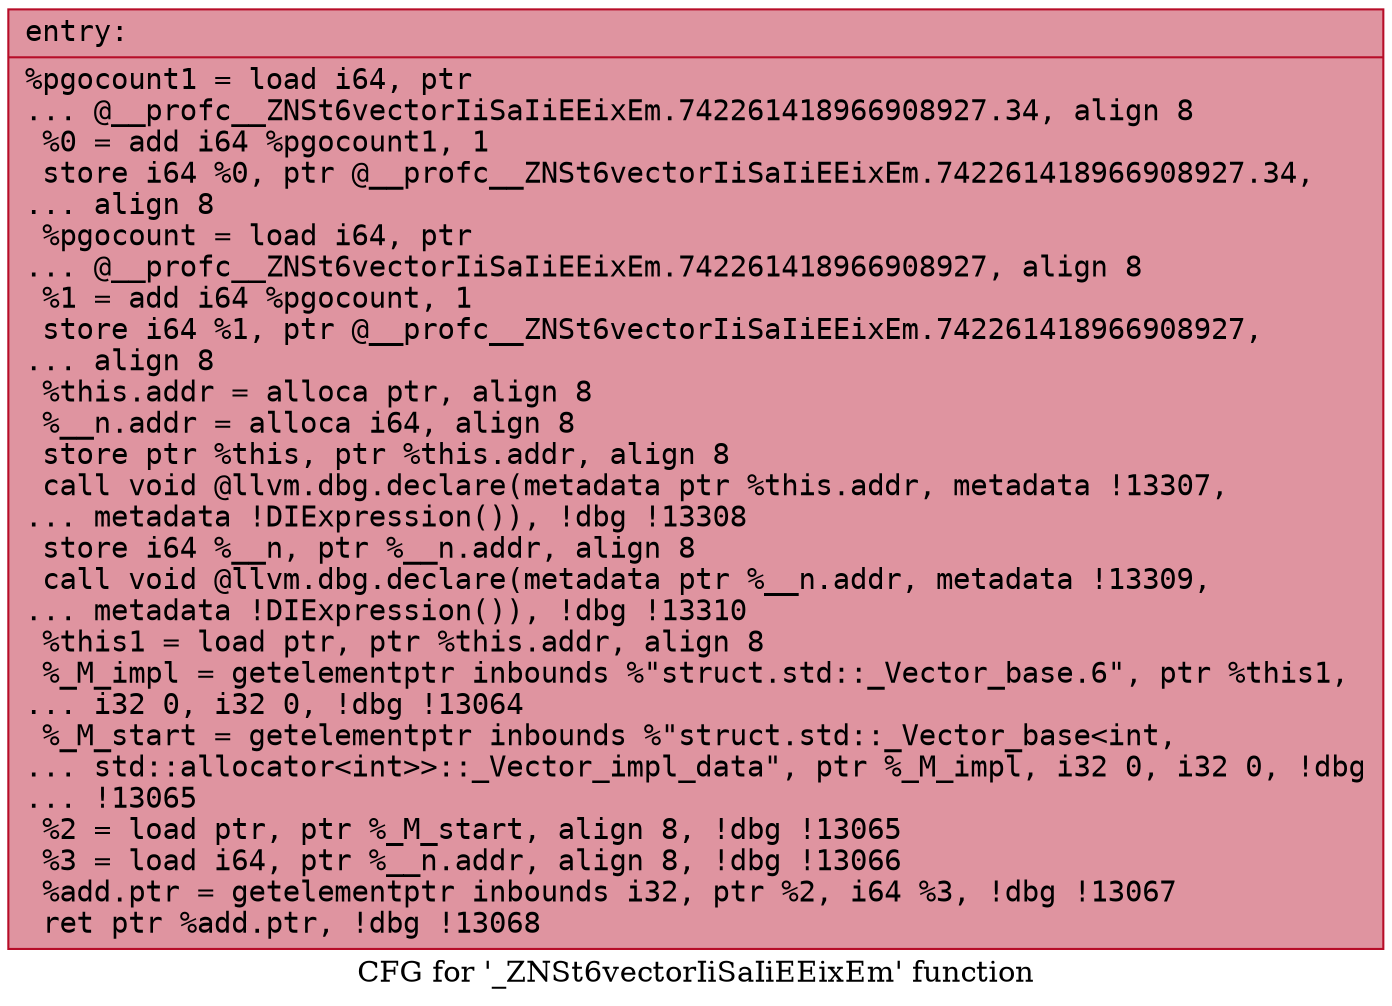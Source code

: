 digraph "CFG for '_ZNSt6vectorIiSaIiEEixEm' function" {
	label="CFG for '_ZNSt6vectorIiSaIiEEixEm' function";

	Node0x564268ddc1c0 [shape=record,color="#b70d28ff", style=filled, fillcolor="#b70d2870" fontname="Courier",label="{entry:\l|  %pgocount1 = load i64, ptr\l... @__profc__ZNSt6vectorIiSaIiEEixEm.742261418966908927.34, align 8\l  %0 = add i64 %pgocount1, 1\l  store i64 %0, ptr @__profc__ZNSt6vectorIiSaIiEEixEm.742261418966908927.34,\l... align 8\l  %pgocount = load i64, ptr\l... @__profc__ZNSt6vectorIiSaIiEEixEm.742261418966908927, align 8\l  %1 = add i64 %pgocount, 1\l  store i64 %1, ptr @__profc__ZNSt6vectorIiSaIiEEixEm.742261418966908927,\l... align 8\l  %this.addr = alloca ptr, align 8\l  %__n.addr = alloca i64, align 8\l  store ptr %this, ptr %this.addr, align 8\l  call void @llvm.dbg.declare(metadata ptr %this.addr, metadata !13307,\l... metadata !DIExpression()), !dbg !13308\l  store i64 %__n, ptr %__n.addr, align 8\l  call void @llvm.dbg.declare(metadata ptr %__n.addr, metadata !13309,\l... metadata !DIExpression()), !dbg !13310\l  %this1 = load ptr, ptr %this.addr, align 8\l  %_M_impl = getelementptr inbounds %\"struct.std::_Vector_base.6\", ptr %this1,\l... i32 0, i32 0, !dbg !13064\l  %_M_start = getelementptr inbounds %\"struct.std::_Vector_base\<int,\l... std::allocator\<int\>\>::_Vector_impl_data\", ptr %_M_impl, i32 0, i32 0, !dbg\l... !13065\l  %2 = load ptr, ptr %_M_start, align 8, !dbg !13065\l  %3 = load i64, ptr %__n.addr, align 8, !dbg !13066\l  %add.ptr = getelementptr inbounds i32, ptr %2, i64 %3, !dbg !13067\l  ret ptr %add.ptr, !dbg !13068\l}"];
}
